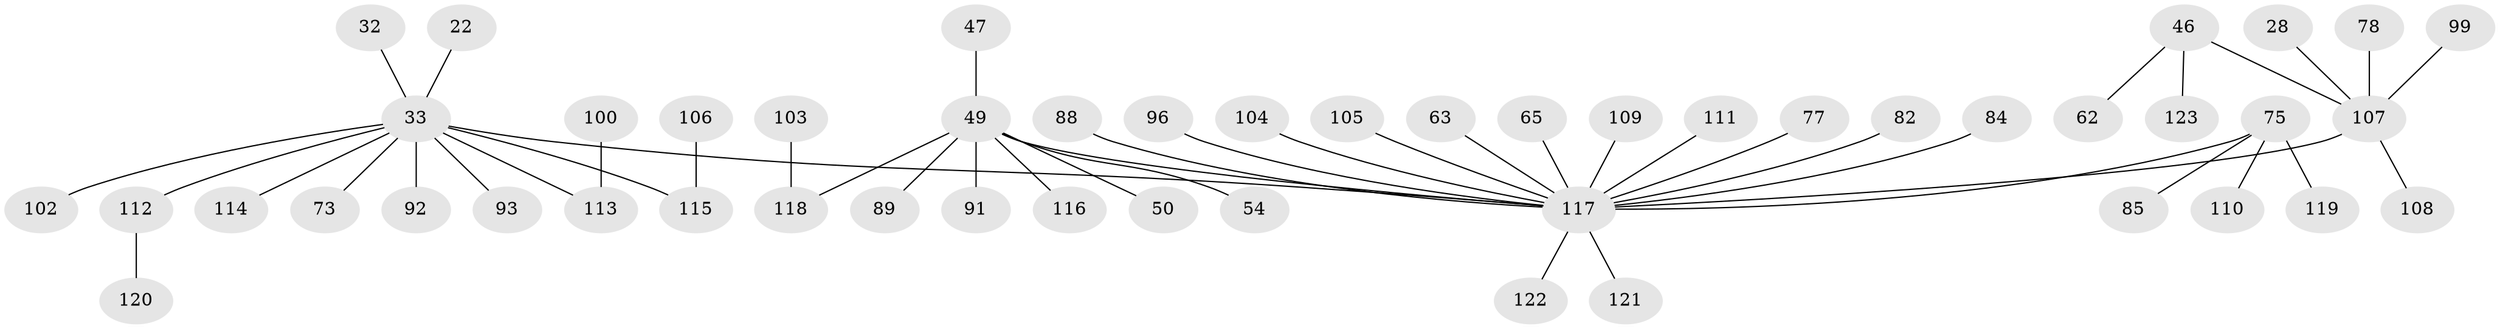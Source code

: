 // original degree distribution, {4: 0.10569105691056911, 7: 0.016260162601626018, 6: 0.016260162601626018, 3: 0.12195121951219512, 5: 0.032520325203252036, 2: 0.1951219512195122, 1: 0.5121951219512195}
// Generated by graph-tools (version 1.1) at 2025/45/03/04/25 21:45:34]
// undirected, 49 vertices, 48 edges
graph export_dot {
graph [start="1"]
  node [color=gray90,style=filled];
  22;
  28;
  32;
  33 [super="+2+7"];
  46 [super="+29"];
  47;
  49 [super="+31+43"];
  50;
  54 [super="+48"];
  62 [super="+39"];
  63;
  65 [super="+26+27+44+61"];
  73;
  75 [super="+55+69"];
  77;
  78;
  82;
  84;
  85;
  88;
  89 [super="+57"];
  91;
  92 [super="+40"];
  93 [super="+64"];
  96 [super="+20"];
  99;
  100;
  102;
  103;
  104 [super="+98"];
  105 [super="+56+94"];
  106;
  107 [super="+36+53+19"];
  108 [super="+90"];
  109 [super="+95"];
  110;
  111;
  112 [super="+76"];
  113 [super="+12+24+30+83+97"];
  114 [super="+37+67+86"];
  115 [super="+58+68+70"];
  116;
  117 [super="+11+6+8+14+17"];
  118 [super="+101"];
  119;
  120;
  121;
  122 [super="+60"];
  123 [super="+42+74"];
  22 -- 33;
  28 -- 107;
  32 -- 33;
  33 -- 92 [weight=2];
  33 -- 102;
  33 -- 73;
  33 -- 117;
  33 -- 113;
  33 -- 112;
  33 -- 114;
  33 -- 115;
  33 -- 93;
  46 -- 123;
  46 -- 62;
  46 -- 107 [weight=2];
  47 -- 49;
  49 -- 116;
  49 -- 117 [weight=2];
  49 -- 50;
  49 -- 91;
  49 -- 54;
  49 -- 89;
  49 -- 118;
  63 -- 117;
  65 -- 117;
  75 -- 119;
  75 -- 117 [weight=2];
  75 -- 85;
  75 -- 110;
  77 -- 117;
  78 -- 107;
  82 -- 117;
  84 -- 117;
  88 -- 117;
  96 -- 117;
  99 -- 107;
  100 -- 113;
  103 -- 118;
  104 -- 117;
  105 -- 117;
  106 -- 115;
  107 -- 117 [weight=2];
  107 -- 108;
  109 -- 117;
  111 -- 117;
  112 -- 120;
  117 -- 121;
  117 -- 122;
}
